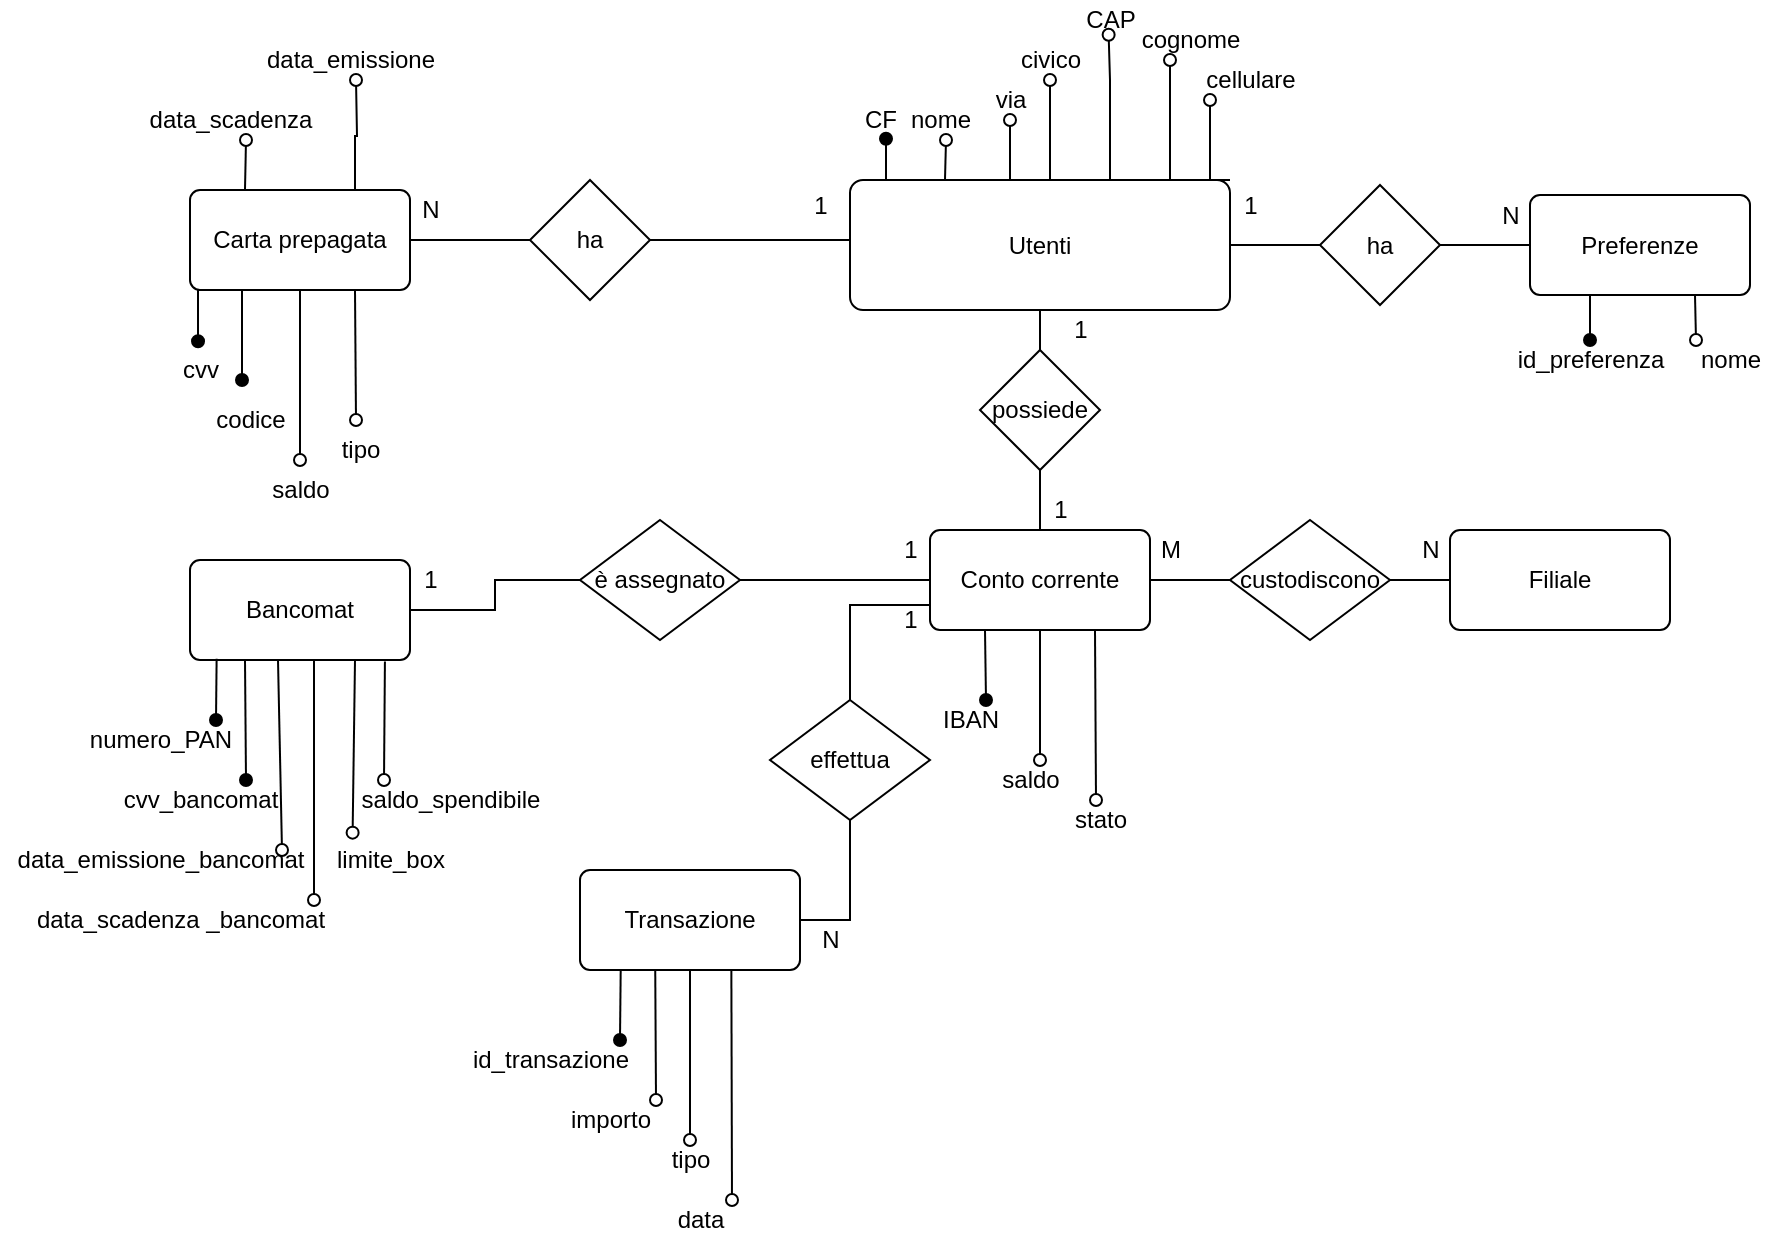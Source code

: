 <mxfile version="14.1.8" type="device"><diagram id="R2lEEEUBdFMjLlhIrx00" name="Page-1"><mxGraphModel dx="2130" dy="870" grid="1" gridSize="10" guides="1" tooltips="1" connect="1" arrows="1" fold="1" page="1" pageScale="1" pageWidth="850" pageHeight="1100" math="0" shadow="0" extFonts="Permanent Marker^https://fonts.googleapis.com/css?family=Permanent+Marker"><root><mxCell id="0"/><mxCell id="1" parent="0"/><mxCell id="mbOOwrhdwNsrEkQalOfN-11" style="edgeStyle=orthogonalEdgeStyle;rounded=0;orthogonalLoop=1;jettySize=auto;html=1;exitX=0;exitY=0.5;exitDx=0;exitDy=0;entryX=1;entryY=0.5;entryDx=0;entryDy=0;endArrow=none;endFill=0;" parent="1" source="mbOOwrhdwNsrEkQalOfN-1" target="mbOOwrhdwNsrEkQalOfN-10" edge="1"><mxGeometry relative="1" as="geometry"><Array as="points"><mxPoint x="410" y="130"/></Array></mxGeometry></mxCell><mxCell id="mbOOwrhdwNsrEkQalOfN-16" style="edgeStyle=orthogonalEdgeStyle;rounded=0;orthogonalLoop=1;jettySize=auto;html=1;exitX=1;exitY=0.5;exitDx=0;exitDy=0;entryX=0;entryY=0.5;entryDx=0;entryDy=0;endArrow=none;endFill=0;" parent="1" source="mbOOwrhdwNsrEkQalOfN-1" target="mbOOwrhdwNsrEkQalOfN-15" edge="1"><mxGeometry relative="1" as="geometry"/></mxCell><mxCell id="mbOOwrhdwNsrEkQalOfN-67" style="edgeStyle=orthogonalEdgeStyle;rounded=0;orthogonalLoop=1;jettySize=auto;html=1;exitX=0.5;exitY=0;exitDx=0;exitDy=0;endArrow=oval;endFill=0;" parent="1" source="mbOOwrhdwNsrEkQalOfN-1" edge="1"><mxGeometry relative="1" as="geometry"><mxPoint x="450" y="70" as="targetPoint"/><Array as="points"><mxPoint x="450" y="100"/></Array></mxGeometry></mxCell><mxCell id="mbOOwrhdwNsrEkQalOfN-69" style="edgeStyle=orthogonalEdgeStyle;rounded=0;orthogonalLoop=1;jettySize=auto;html=1;exitX=0.75;exitY=0;exitDx=0;exitDy=0;endArrow=oval;endFill=0;" parent="1" source="mbOOwrhdwNsrEkQalOfN-1" edge="1"><mxGeometry relative="1" as="geometry"><mxPoint x="470" y="50" as="targetPoint"/><Array as="points"><mxPoint x="470" y="100"/><mxPoint x="470" y="50"/></Array></mxGeometry></mxCell><mxCell id="mbOOwrhdwNsrEkQalOfN-71" style="edgeStyle=orthogonalEdgeStyle;rounded=0;orthogonalLoop=1;jettySize=auto;html=1;exitX=0.75;exitY=0;exitDx=0;exitDy=0;endArrow=oval;endFill=0;entryX=0.483;entryY=0.867;entryDx=0;entryDy=0;entryPerimeter=0;" parent="1" source="mbOOwrhdwNsrEkQalOfN-1" target="mbOOwrhdwNsrEkQalOfN-72" edge="1"><mxGeometry relative="1" as="geometry"><mxPoint x="500" y="50" as="targetPoint"/><Array as="points"><mxPoint x="500" y="100"/><mxPoint x="500" y="50"/></Array></mxGeometry></mxCell><mxCell id="mbOOwrhdwNsrEkQalOfN-76" style="edgeStyle=orthogonalEdgeStyle;rounded=0;orthogonalLoop=1;jettySize=auto;html=1;exitX=0.25;exitY=0;exitDx=0;exitDy=0;entryX=0.6;entryY=0.967;entryDx=0;entryDy=0;entryPerimeter=0;endArrow=oval;endFill=1;" parent="1" source="mbOOwrhdwNsrEkQalOfN-1" target="mbOOwrhdwNsrEkQalOfN-55" edge="1"><mxGeometry relative="1" as="geometry"/></mxCell><mxCell id="mbOOwrhdwNsrEkQalOfN-77" style="edgeStyle=orthogonalEdgeStyle;rounded=0;orthogonalLoop=1;jettySize=auto;html=1;exitX=0.25;exitY=0;exitDx=0;exitDy=0;endArrow=oval;endFill=0;" parent="1" source="mbOOwrhdwNsrEkQalOfN-1" edge="1"><mxGeometry relative="1" as="geometry"><mxPoint x="418" y="80" as="targetPoint"/></mxGeometry></mxCell><mxCell id="mbOOwrhdwNsrEkQalOfN-80" style="edgeStyle=orthogonalEdgeStyle;rounded=0;orthogonalLoop=1;jettySize=auto;html=1;exitX=0.75;exitY=0;exitDx=0;exitDy=0;endArrow=oval;endFill=0;" parent="1" source="mbOOwrhdwNsrEkQalOfN-1" edge="1"><mxGeometry relative="1" as="geometry"><mxPoint x="530" y="40" as="targetPoint"/><Array as="points"><mxPoint x="530" y="100"/></Array></mxGeometry></mxCell><mxCell id="mbOOwrhdwNsrEkQalOfN-83" style="edgeStyle=orthogonalEdgeStyle;rounded=0;orthogonalLoop=1;jettySize=auto;html=1;exitX=1;exitY=0;exitDx=0;exitDy=0;endArrow=oval;endFill=0;" parent="1" source="mbOOwrhdwNsrEkQalOfN-1" edge="1"><mxGeometry relative="1" as="geometry"><mxPoint x="550" y="60" as="targetPoint"/><Array as="points"><mxPoint x="550" y="100"/><mxPoint x="550" y="60"/></Array></mxGeometry></mxCell><mxCell id="mbOOwrhdwNsrEkQalOfN-1" value="Utenti" style="rounded=1;arcSize=10;whiteSpace=wrap;html=1;align=center;" parent="1" vertex="1"><mxGeometry x="370" y="100" width="190" height="65" as="geometry"/></mxCell><mxCell id="mbOOwrhdwNsrEkQalOfN-58" style="edgeStyle=orthogonalEdgeStyle;rounded=0;orthogonalLoop=1;jettySize=auto;html=1;exitX=0.75;exitY=1;exitDx=0;exitDy=0;endArrow=oval;endFill=1;" parent="1" source="mbOOwrhdwNsrEkQalOfN-2" edge="1"><mxGeometry relative="1" as="geometry"><mxPoint x="740" y="180" as="targetPoint"/><Array as="points"><mxPoint x="740" y="158"/></Array></mxGeometry></mxCell><mxCell id="mbOOwrhdwNsrEkQalOfN-85" style="edgeStyle=orthogonalEdgeStyle;rounded=0;orthogonalLoop=1;jettySize=auto;html=1;exitX=0.75;exitY=1;exitDx=0;exitDy=0;endArrow=oval;endFill=0;" parent="1" source="mbOOwrhdwNsrEkQalOfN-2" edge="1"><mxGeometry relative="1" as="geometry"><mxPoint x="793" y="180" as="targetPoint"/></mxGeometry></mxCell><mxCell id="mbOOwrhdwNsrEkQalOfN-2" value="Preferenze" style="rounded=1;arcSize=10;whiteSpace=wrap;html=1;align=center;" parent="1" vertex="1"><mxGeometry x="710" y="107.5" width="110" height="50" as="geometry"/></mxCell><mxCell id="mbOOwrhdwNsrEkQalOfN-22" style="edgeStyle=orthogonalEdgeStyle;rounded=0;orthogonalLoop=1;jettySize=auto;html=1;exitX=0.5;exitY=0;exitDx=0;exitDy=0;entryX=0.5;entryY=1;entryDx=0;entryDy=0;endArrow=none;endFill=0;" parent="1" source="mbOOwrhdwNsrEkQalOfN-3" target="mbOOwrhdwNsrEkQalOfN-20" edge="1"><mxGeometry relative="1" as="geometry"/></mxCell><mxCell id="mbOOwrhdwNsrEkQalOfN-39" style="edgeStyle=orthogonalEdgeStyle;rounded=0;orthogonalLoop=1;jettySize=auto;html=1;exitX=0;exitY=0.75;exitDx=0;exitDy=0;entryX=0.5;entryY=0;entryDx=0;entryDy=0;endArrow=none;endFill=0;" parent="1" source="mbOOwrhdwNsrEkQalOfN-3" target="mbOOwrhdwNsrEkQalOfN-36" edge="1"><mxGeometry relative="1" as="geometry"/></mxCell><mxCell id="mbOOwrhdwNsrEkQalOfN-3" value="Conto corrente" style="rounded=1;arcSize=10;whiteSpace=wrap;html=1;align=center;" parent="1" vertex="1"><mxGeometry x="410" y="275" width="110" height="50" as="geometry"/></mxCell><mxCell id="mbOOwrhdwNsrEkQalOfN-49" style="edgeStyle=orthogonalEdgeStyle;rounded=0;orthogonalLoop=1;jettySize=auto;html=1;exitX=0.25;exitY=1;exitDx=0;exitDy=0;endArrow=oval;endFill=1;" parent="1" source="mbOOwrhdwNsrEkQalOfN-4" edge="1"><mxGeometry relative="1" as="geometry"><mxPoint x="66" y="200" as="targetPoint"/><Array as="points"><mxPoint x="66" y="155"/></Array></mxGeometry></mxCell><mxCell id="mbOOwrhdwNsrEkQalOfN-53" style="edgeStyle=orthogonalEdgeStyle;rounded=0;orthogonalLoop=1;jettySize=auto;html=1;exitX=0.25;exitY=1;exitDx=0;exitDy=0;entryX=0.467;entryY=-0.217;entryDx=0;entryDy=0;entryPerimeter=0;endArrow=oval;endFill=1;" parent="1" source="mbOOwrhdwNsrEkQalOfN-4" target="mbOOwrhdwNsrEkQalOfN-52" edge="1"><mxGeometry relative="1" as="geometry"/></mxCell><mxCell id="mbOOwrhdwNsrEkQalOfN-95" style="edgeStyle=orthogonalEdgeStyle;rounded=0;orthogonalLoop=1;jettySize=auto;html=1;exitX=0.25;exitY=0;exitDx=0;exitDy=0;endArrow=oval;endFill=0;" parent="1" source="mbOOwrhdwNsrEkQalOfN-4" edge="1"><mxGeometry relative="1" as="geometry"><mxPoint x="68" y="80" as="targetPoint"/></mxGeometry></mxCell><mxCell id="mbOOwrhdwNsrEkQalOfN-97" style="edgeStyle=orthogonalEdgeStyle;rounded=0;orthogonalLoop=1;jettySize=auto;html=1;exitX=0.75;exitY=0;exitDx=0;exitDy=0;endArrow=oval;endFill=0;" parent="1" source="mbOOwrhdwNsrEkQalOfN-4" edge="1"><mxGeometry relative="1" as="geometry"><mxPoint x="123" y="50" as="targetPoint"/></mxGeometry></mxCell><mxCell id="mbOOwrhdwNsrEkQalOfN-4" value="Carta prepagata" style="rounded=1;arcSize=10;whiteSpace=wrap;html=1;align=center;" parent="1" vertex="1"><mxGeometry x="40" y="105" width="110" height="50" as="geometry"/></mxCell><mxCell id="mbOOwrhdwNsrEkQalOfN-5" value="Bancomat" style="rounded=1;arcSize=10;whiteSpace=wrap;html=1;align=center;" parent="1" vertex="1"><mxGeometry x="40" y="290" width="110" height="50" as="geometry"/></mxCell><mxCell id="mbOOwrhdwNsrEkQalOfN-7" value="Filiale" style="rounded=1;arcSize=10;whiteSpace=wrap;html=1;align=center;" parent="1" vertex="1"><mxGeometry x="670" y="275" width="110" height="50" as="geometry"/></mxCell><mxCell id="mbOOwrhdwNsrEkQalOfN-9" value="Transazione" style="rounded=1;arcSize=10;whiteSpace=wrap;html=1;align=center;" parent="1" vertex="1"><mxGeometry x="235" y="445" width="110" height="50" as="geometry"/></mxCell><mxCell id="mbOOwrhdwNsrEkQalOfN-12" value="" style="edgeStyle=orthogonalEdgeStyle;rounded=0;orthogonalLoop=1;jettySize=auto;html=1;endArrow=none;endFill=0;" parent="1" source="mbOOwrhdwNsrEkQalOfN-10" target="mbOOwrhdwNsrEkQalOfN-4" edge="1"><mxGeometry relative="1" as="geometry"/></mxCell><mxCell id="mbOOwrhdwNsrEkQalOfN-10" value="ha" style="shape=rhombus;perimeter=rhombusPerimeter;whiteSpace=wrap;html=1;align=center;" parent="1" vertex="1"><mxGeometry x="210" y="100" width="60" height="60" as="geometry"/></mxCell><mxCell id="mbOOwrhdwNsrEkQalOfN-13" value="1" style="text;html=1;align=center;verticalAlign=middle;resizable=0;points=[];autosize=1;strokeColor=none;" parent="1" vertex="1"><mxGeometry x="345" y="102.5" width="20" height="20" as="geometry"/></mxCell><mxCell id="mbOOwrhdwNsrEkQalOfN-14" value="N" style="text;html=1;align=center;verticalAlign=middle;resizable=0;points=[];autosize=1;strokeColor=none;" parent="1" vertex="1"><mxGeometry x="150" y="105" width="20" height="20" as="geometry"/></mxCell><mxCell id="mbOOwrhdwNsrEkQalOfN-17" style="edgeStyle=orthogonalEdgeStyle;rounded=0;orthogonalLoop=1;jettySize=auto;html=1;exitX=1;exitY=0.5;exitDx=0;exitDy=0;entryX=0;entryY=0.5;entryDx=0;entryDy=0;endArrow=none;endFill=0;" parent="1" source="mbOOwrhdwNsrEkQalOfN-15" target="mbOOwrhdwNsrEkQalOfN-2" edge="1"><mxGeometry relative="1" as="geometry"/></mxCell><mxCell id="mbOOwrhdwNsrEkQalOfN-15" value="ha" style="shape=rhombus;perimeter=rhombusPerimeter;whiteSpace=wrap;html=1;align=center;" parent="1" vertex="1"><mxGeometry x="605" y="102.5" width="60" height="60" as="geometry"/></mxCell><mxCell id="mbOOwrhdwNsrEkQalOfN-18" value="1" style="text;html=1;align=center;verticalAlign=middle;resizable=0;points=[];autosize=1;strokeColor=none;" parent="1" vertex="1"><mxGeometry x="560" y="102.5" width="20" height="20" as="geometry"/></mxCell><mxCell id="mbOOwrhdwNsrEkQalOfN-19" value="N" style="text;html=1;align=center;verticalAlign=middle;resizable=0;points=[];autosize=1;strokeColor=none;" parent="1" vertex="1"><mxGeometry x="690" y="107.5" width="20" height="20" as="geometry"/></mxCell><mxCell id="mbOOwrhdwNsrEkQalOfN-21" style="edgeStyle=orthogonalEdgeStyle;rounded=0;orthogonalLoop=1;jettySize=auto;html=1;exitX=0.5;exitY=0;exitDx=0;exitDy=0;entryX=0.5;entryY=1;entryDx=0;entryDy=0;endArrow=none;endFill=0;" parent="1" source="mbOOwrhdwNsrEkQalOfN-20" target="mbOOwrhdwNsrEkQalOfN-1" edge="1"><mxGeometry relative="1" as="geometry"/></mxCell><mxCell id="mbOOwrhdwNsrEkQalOfN-20" value="possiede" style="shape=rhombus;perimeter=rhombusPerimeter;whiteSpace=wrap;html=1;align=center;" parent="1" vertex="1"><mxGeometry x="435" y="185" width="60" height="60" as="geometry"/></mxCell><mxCell id="mbOOwrhdwNsrEkQalOfN-23" value="1" style="text;html=1;align=center;verticalAlign=middle;resizable=0;points=[];autosize=1;strokeColor=none;" parent="1" vertex="1"><mxGeometry x="475" y="165" width="20" height="20" as="geometry"/></mxCell><mxCell id="mbOOwrhdwNsrEkQalOfN-24" value="1" style="text;html=1;align=center;verticalAlign=middle;resizable=0;points=[];autosize=1;strokeColor=none;" parent="1" vertex="1"><mxGeometry x="465" y="255" width="20" height="20" as="geometry"/></mxCell><mxCell id="mbOOwrhdwNsrEkQalOfN-26" style="edgeStyle=orthogonalEdgeStyle;rounded=0;orthogonalLoop=1;jettySize=auto;html=1;exitX=1;exitY=0.5;exitDx=0;exitDy=0;entryX=0;entryY=0.25;entryDx=0;entryDy=0;endArrow=none;endFill=0;" parent="1" source="mbOOwrhdwNsrEkQalOfN-25" target="mbOOwrhdwNsrEkQalOfN-7" edge="1"><mxGeometry relative="1" as="geometry"/></mxCell><mxCell id="mbOOwrhdwNsrEkQalOfN-27" style="edgeStyle=orthogonalEdgeStyle;rounded=0;orthogonalLoop=1;jettySize=auto;html=1;exitX=0;exitY=0.5;exitDx=0;exitDy=0;entryX=1;entryY=0.5;entryDx=0;entryDy=0;endArrow=none;endFill=0;" parent="1" source="mbOOwrhdwNsrEkQalOfN-25" target="mbOOwrhdwNsrEkQalOfN-3" edge="1"><mxGeometry relative="1" as="geometry"/></mxCell><mxCell id="mbOOwrhdwNsrEkQalOfN-25" value="custodiscono" style="shape=rhombus;perimeter=rhombusPerimeter;whiteSpace=wrap;html=1;align=center;" parent="1" vertex="1"><mxGeometry x="560" y="270" width="80" height="60" as="geometry"/></mxCell><mxCell id="mbOOwrhdwNsrEkQalOfN-28" value="M" style="text;html=1;align=center;verticalAlign=middle;resizable=0;points=[];autosize=1;strokeColor=none;" parent="1" vertex="1"><mxGeometry x="515" y="275" width="30" height="20" as="geometry"/></mxCell><mxCell id="mbOOwrhdwNsrEkQalOfN-29" value="N" style="text;html=1;align=center;verticalAlign=middle;resizable=0;points=[];autosize=1;strokeColor=none;" parent="1" vertex="1"><mxGeometry x="650" y="275" width="20" height="20" as="geometry"/></mxCell><mxCell id="mbOOwrhdwNsrEkQalOfN-32" style="edgeStyle=orthogonalEdgeStyle;rounded=0;orthogonalLoop=1;jettySize=auto;html=1;exitX=1;exitY=0.5;exitDx=0;exitDy=0;entryX=0;entryY=0.5;entryDx=0;entryDy=0;endArrow=none;endFill=0;" parent="1" source="mbOOwrhdwNsrEkQalOfN-31" target="mbOOwrhdwNsrEkQalOfN-3" edge="1"><mxGeometry relative="1" as="geometry"/></mxCell><mxCell id="mbOOwrhdwNsrEkQalOfN-33" style="edgeStyle=orthogonalEdgeStyle;rounded=0;orthogonalLoop=1;jettySize=auto;html=1;exitX=0;exitY=0.5;exitDx=0;exitDy=0;entryX=1;entryY=0.5;entryDx=0;entryDy=0;endArrow=none;endFill=0;" parent="1" source="mbOOwrhdwNsrEkQalOfN-31" target="mbOOwrhdwNsrEkQalOfN-5" edge="1"><mxGeometry relative="1" as="geometry"/></mxCell><mxCell id="mbOOwrhdwNsrEkQalOfN-31" value="è assegnato" style="shape=rhombus;perimeter=rhombusPerimeter;whiteSpace=wrap;html=1;align=center;" parent="1" vertex="1"><mxGeometry x="235" y="270" width="80" height="60" as="geometry"/></mxCell><mxCell id="mbOOwrhdwNsrEkQalOfN-34" value="1" style="text;html=1;align=center;verticalAlign=middle;resizable=0;points=[];autosize=1;strokeColor=none;" parent="1" vertex="1"><mxGeometry x="390" y="275" width="20" height="20" as="geometry"/></mxCell><mxCell id="mbOOwrhdwNsrEkQalOfN-35" value="1" style="text;html=1;align=center;verticalAlign=middle;resizable=0;points=[];autosize=1;strokeColor=none;" parent="1" vertex="1"><mxGeometry x="150" y="290" width="20" height="20" as="geometry"/></mxCell><mxCell id="mbOOwrhdwNsrEkQalOfN-41" style="edgeStyle=orthogonalEdgeStyle;rounded=0;orthogonalLoop=1;jettySize=auto;html=1;exitX=0.5;exitY=1;exitDx=0;exitDy=0;entryX=1;entryY=0.5;entryDx=0;entryDy=0;endArrow=none;endFill=0;" parent="1" source="mbOOwrhdwNsrEkQalOfN-36" target="mbOOwrhdwNsrEkQalOfN-9" edge="1"><mxGeometry relative="1" as="geometry"/></mxCell><mxCell id="mbOOwrhdwNsrEkQalOfN-36" value="effettua" style="shape=rhombus;perimeter=rhombusPerimeter;whiteSpace=wrap;html=1;align=center;" parent="1" vertex="1"><mxGeometry x="330" y="360" width="80" height="60" as="geometry"/></mxCell><mxCell id="mbOOwrhdwNsrEkQalOfN-44" value="1" style="text;html=1;align=center;verticalAlign=middle;resizable=0;points=[];autosize=1;strokeColor=none;" parent="1" vertex="1"><mxGeometry x="390" y="310" width="20" height="20" as="geometry"/></mxCell><mxCell id="mbOOwrhdwNsrEkQalOfN-45" value="N" style="text;html=1;align=center;verticalAlign=middle;resizable=0;points=[];autosize=1;strokeColor=none;" parent="1" vertex="1"><mxGeometry x="350" y="470" width="20" height="20" as="geometry"/></mxCell><mxCell id="mbOOwrhdwNsrEkQalOfN-52" value="cvv" style="text;html=1;align=center;verticalAlign=middle;resizable=0;points=[];autosize=1;strokeColor=none;" parent="1" vertex="1"><mxGeometry x="30" y="185" width="30" height="20" as="geometry"/></mxCell><mxCell id="mbOOwrhdwNsrEkQalOfN-55" value="CF" style="text;html=1;align=center;verticalAlign=middle;resizable=0;points=[];autosize=1;strokeColor=none;" parent="1" vertex="1"><mxGeometry x="370" y="60" width="30" height="20" as="geometry"/></mxCell><mxCell id="mbOOwrhdwNsrEkQalOfN-59" value="id_preferenza" style="text;html=1;align=center;verticalAlign=middle;resizable=0;points=[];autosize=1;strokeColor=none;" parent="1" vertex="1"><mxGeometry x="695" y="180" width="90" height="20" as="geometry"/></mxCell><mxCell id="mbOOwrhdwNsrEkQalOfN-68" value="via" style="text;html=1;align=center;verticalAlign=middle;resizable=0;points=[];autosize=1;strokeColor=none;" parent="1" vertex="1"><mxGeometry x="435" y="50" width="30" height="20" as="geometry"/></mxCell><mxCell id="mbOOwrhdwNsrEkQalOfN-70" value="civico" style="text;html=1;align=center;verticalAlign=middle;resizable=0;points=[];autosize=1;strokeColor=none;" parent="1" vertex="1"><mxGeometry x="445" y="30" width="50" height="20" as="geometry"/></mxCell><mxCell id="mbOOwrhdwNsrEkQalOfN-72" value="CAP" style="text;html=1;align=center;verticalAlign=middle;resizable=0;points=[];autosize=1;strokeColor=none;" parent="1" vertex="1"><mxGeometry x="480" y="10" width="40" height="20" as="geometry"/></mxCell><mxCell id="mbOOwrhdwNsrEkQalOfN-79" value="nome" style="text;html=1;align=center;verticalAlign=middle;resizable=0;points=[];autosize=1;strokeColor=none;" parent="1" vertex="1"><mxGeometry x="390" y="60" width="50" height="20" as="geometry"/></mxCell><mxCell id="mbOOwrhdwNsrEkQalOfN-81" value="cognome" style="text;html=1;align=center;verticalAlign=middle;resizable=0;points=[];autosize=1;strokeColor=none;" parent="1" vertex="1"><mxGeometry x="510" y="20" width="60" height="20" as="geometry"/></mxCell><mxCell id="mbOOwrhdwNsrEkQalOfN-84" value="cellulare" style="text;html=1;align=center;verticalAlign=middle;resizable=0;points=[];autosize=1;strokeColor=none;" parent="1" vertex="1"><mxGeometry x="540" y="40" width="60" height="20" as="geometry"/></mxCell><mxCell id="mbOOwrhdwNsrEkQalOfN-86" value="nome" style="text;html=1;align=center;verticalAlign=middle;resizable=0;points=[];autosize=1;strokeColor=none;" parent="1" vertex="1"><mxGeometry x="785" y="180" width="50" height="20" as="geometry"/></mxCell><mxCell id="mbOOwrhdwNsrEkQalOfN-88" value="codice" style="text;html=1;align=center;verticalAlign=middle;resizable=0;points=[];autosize=1;strokeColor=none;" parent="1" vertex="1"><mxGeometry x="45" y="210" width="50" height="20" as="geometry"/></mxCell><mxCell id="mbOOwrhdwNsrEkQalOfN-91" value="saldo" style="text;html=1;align=center;verticalAlign=middle;resizable=0;points=[];autosize=1;strokeColor=none;" parent="1" vertex="1"><mxGeometry x="75" y="245" width="40" height="20" as="geometry"/></mxCell><mxCell id="mbOOwrhdwNsrEkQalOfN-96" value="data_scadenza" style="text;html=1;align=center;verticalAlign=middle;resizable=0;points=[];autosize=1;strokeColor=none;" parent="1" vertex="1"><mxGeometry x="10" y="60" width="100" height="20" as="geometry"/></mxCell><mxCell id="mbOOwrhdwNsrEkQalOfN-98" value="data_emissione" style="text;html=1;align=center;verticalAlign=middle;resizable=0;points=[];autosize=1;strokeColor=none;" parent="1" vertex="1"><mxGeometry x="70" y="30" width="100" height="20" as="geometry"/></mxCell><mxCell id="mbOOwrhdwNsrEkQalOfN-100" value="" style="endArrow=none;html=1;entryX=0.5;entryY=1;entryDx=0;entryDy=0;endFill=0;startArrow=oval;startFill=0;" parent="1" target="mbOOwrhdwNsrEkQalOfN-4" edge="1"><mxGeometry width="50" height="50" relative="1" as="geometry"><mxPoint x="95" y="240" as="sourcePoint"/><mxPoint x="190" y="165" as="targetPoint"/></mxGeometry></mxCell><mxCell id="mbOOwrhdwNsrEkQalOfN-102" value="" style="endArrow=none;html=1;entryX=0.75;entryY=1;entryDx=0;entryDy=0;startArrow=oval;startFill=0;" parent="1" target="mbOOwrhdwNsrEkQalOfN-4" edge="1"><mxGeometry width="50" height="50" relative="1" as="geometry"><mxPoint x="123" y="220" as="sourcePoint"/><mxPoint x="390" y="240" as="targetPoint"/></mxGeometry></mxCell><mxCell id="mbOOwrhdwNsrEkQalOfN-103" value="tipo" style="text;html=1;align=center;verticalAlign=middle;resizable=0;points=[];autosize=1;strokeColor=none;" parent="1" vertex="1"><mxGeometry x="110" y="225" width="30" height="20" as="geometry"/></mxCell><mxCell id="mbOOwrhdwNsrEkQalOfN-106" value="" style="endArrow=none;html=1;entryX=0.121;entryY=0.987;entryDx=0;entryDy=0;entryPerimeter=0;startArrow=oval;startFill=1;" parent="1" target="mbOOwrhdwNsrEkQalOfN-5" edge="1"><mxGeometry width="50" height="50" relative="1" as="geometry"><mxPoint x="53" y="370" as="sourcePoint"/><mxPoint x="115" y="390" as="targetPoint"/></mxGeometry></mxCell><mxCell id="mbOOwrhdwNsrEkQalOfN-107" value="numero_PAN" style="text;html=1;align=center;verticalAlign=middle;resizable=0;points=[];autosize=1;strokeColor=none;" parent="1" vertex="1"><mxGeometry x="-20" y="370" width="90" height="20" as="geometry"/></mxCell><mxCell id="mbOOwrhdwNsrEkQalOfN-108" value="" style="endArrow=none;html=1;entryX=0.25;entryY=1;entryDx=0;entryDy=0;startArrow=oval;startFill=1;" parent="1" target="mbOOwrhdwNsrEkQalOfN-5" edge="1"><mxGeometry width="50" height="50" relative="1" as="geometry"><mxPoint x="68" y="400" as="sourcePoint"/><mxPoint x="110" y="365" as="targetPoint"/></mxGeometry></mxCell><mxCell id="mbOOwrhdwNsrEkQalOfN-109" value="cvv_bancomat" style="text;html=1;align=center;verticalAlign=middle;resizable=0;points=[];autosize=1;strokeColor=none;" parent="1" vertex="1"><mxGeometry y="400" width="90" height="20" as="geometry"/></mxCell><mxCell id="mbOOwrhdwNsrEkQalOfN-111" value="" style="endArrow=none;html=1;startArrow=oval;startFill=0;" parent="1" edge="1"><mxGeometry width="50" height="50" relative="1" as="geometry"><mxPoint x="86" y="435" as="sourcePoint"/><mxPoint x="84" y="340" as="targetPoint"/></mxGeometry></mxCell><mxCell id="mbOOwrhdwNsrEkQalOfN-112" value="data_emissione_bancomat" style="text;html=1;align=center;verticalAlign=middle;resizable=0;points=[];autosize=1;strokeColor=none;" parent="1" vertex="1"><mxGeometry x="-55" y="430" width="160" height="20" as="geometry"/></mxCell><mxCell id="mbOOwrhdwNsrEkQalOfN-113" value="" style="endArrow=none;html=1;startArrow=oval;startFill=0;" parent="1" edge="1"><mxGeometry width="50" height="50" relative="1" as="geometry"><mxPoint x="102" y="460" as="sourcePoint"/><mxPoint x="102" y="340" as="targetPoint"/></mxGeometry></mxCell><mxCell id="mbOOwrhdwNsrEkQalOfN-114" value="data_scadenza _bancomat" style="text;html=1;align=center;verticalAlign=middle;resizable=0;points=[];autosize=1;strokeColor=none;" parent="1" vertex="1"><mxGeometry x="-45" y="460" width="160" height="20" as="geometry"/></mxCell><mxCell id="mbOOwrhdwNsrEkQalOfN-115" value="" style="endArrow=none;html=1;entryX=0.75;entryY=1;entryDx=0;entryDy=0;startArrow=oval;startFill=0;exitX=0.233;exitY=-0.184;exitDx=0;exitDy=0;exitPerimeter=0;" parent="1" source="mbOOwrhdwNsrEkQalOfN-116" target="mbOOwrhdwNsrEkQalOfN-5" edge="1"><mxGeometry width="50" height="50" relative="1" as="geometry"><mxPoint x="122" y="390" as="sourcePoint"/><mxPoint x="170" y="355" as="targetPoint"/></mxGeometry></mxCell><mxCell id="mbOOwrhdwNsrEkQalOfN-116" value="limite_box" style="text;html=1;align=center;verticalAlign=middle;resizable=0;points=[];autosize=1;strokeColor=none;" parent="1" vertex="1"><mxGeometry x="105" y="430" width="70" height="20" as="geometry"/></mxCell><mxCell id="mbOOwrhdwNsrEkQalOfN-117" value="" style="endArrow=none;html=1;entryX=0.886;entryY=1.016;entryDx=0;entryDy=0;entryPerimeter=0;startArrow=oval;startFill=0;" parent="1" target="mbOOwrhdwNsrEkQalOfN-5" edge="1"><mxGeometry width="50" height="50" relative="1" as="geometry"><mxPoint x="137" y="400" as="sourcePoint"/><mxPoint x="210" y="360" as="targetPoint"/></mxGeometry></mxCell><mxCell id="mbOOwrhdwNsrEkQalOfN-118" value="saldo_spendibile" style="text;html=1;align=center;verticalAlign=middle;resizable=0;points=[];autosize=1;strokeColor=none;" parent="1" vertex="1"><mxGeometry x="120" y="400" width="100" height="20" as="geometry"/></mxCell><mxCell id="mbOOwrhdwNsrEkQalOfN-120" value="" style="endArrow=none;html=1;entryX=0.185;entryY=0.993;entryDx=0;entryDy=0;entryPerimeter=0;startArrow=oval;startFill=1;" parent="1" target="mbOOwrhdwNsrEkQalOfN-9" edge="1"><mxGeometry width="50" height="50" relative="1" as="geometry"><mxPoint x="255" y="530" as="sourcePoint"/><mxPoint x="430" y="410" as="targetPoint"/></mxGeometry></mxCell><mxCell id="mbOOwrhdwNsrEkQalOfN-121" value="id_transazione" style="text;html=1;align=center;verticalAlign=middle;resizable=0;points=[];autosize=1;strokeColor=none;" parent="1" vertex="1"><mxGeometry x="175" y="530" width="90" height="20" as="geometry"/></mxCell><mxCell id="mbOOwrhdwNsrEkQalOfN-122" value="" style="endArrow=none;html=1;entryX=0.342;entryY=0.993;entryDx=0;entryDy=0;entryPerimeter=0;startArrow=oval;startFill=0;" parent="1" target="mbOOwrhdwNsrEkQalOfN-9" edge="1"><mxGeometry width="50" height="50" relative="1" as="geometry"><mxPoint x="273" y="560" as="sourcePoint"/><mxPoint x="300" y="550" as="targetPoint"/></mxGeometry></mxCell><mxCell id="mbOOwrhdwNsrEkQalOfN-123" value="importo" style="text;html=1;align=center;verticalAlign=middle;resizable=0;points=[];autosize=1;strokeColor=none;" parent="1" vertex="1"><mxGeometry x="220" y="560" width="60" height="20" as="geometry"/></mxCell><mxCell id="mbOOwrhdwNsrEkQalOfN-124" value="" style="endArrow=none;html=1;entryX=0.5;entryY=1;entryDx=0;entryDy=0;startArrow=oval;startFill=0;" parent="1" target="mbOOwrhdwNsrEkQalOfN-9" edge="1"><mxGeometry width="50" height="50" relative="1" as="geometry"><mxPoint x="290" y="580" as="sourcePoint"/><mxPoint x="430" y="410" as="targetPoint"/></mxGeometry></mxCell><mxCell id="mbOOwrhdwNsrEkQalOfN-125" value="tipo" style="text;html=1;align=center;verticalAlign=middle;resizable=0;points=[];autosize=1;strokeColor=none;" parent="1" vertex="1"><mxGeometry x="275" y="580" width="30" height="20" as="geometry"/></mxCell><mxCell id="mbOOwrhdwNsrEkQalOfN-126" value="" style="endArrow=none;html=1;entryX=0.688;entryY=1.007;entryDx=0;entryDy=0;entryPerimeter=0;startArrow=oval;startFill=0;" parent="1" target="mbOOwrhdwNsrEkQalOfN-9" edge="1"><mxGeometry width="50" height="50" relative="1" as="geometry"><mxPoint x="311" y="610" as="sourcePoint"/><mxPoint x="430" y="410" as="targetPoint"/></mxGeometry></mxCell><mxCell id="mbOOwrhdwNsrEkQalOfN-127" value="data" style="text;html=1;align=center;verticalAlign=middle;resizable=0;points=[];autosize=1;strokeColor=none;" parent="1" vertex="1"><mxGeometry x="275" y="610" width="40" height="20" as="geometry"/></mxCell><mxCell id="mbOOwrhdwNsrEkQalOfN-128" value="" style="endArrow=none;html=1;entryX=0.25;entryY=1;entryDx=0;entryDy=0;startArrow=oval;startFill=1;" parent="1" target="mbOOwrhdwNsrEkQalOfN-3" edge="1"><mxGeometry width="50" height="50" relative="1" as="geometry"><mxPoint x="438" y="360" as="sourcePoint"/><mxPoint x="520" y="360" as="targetPoint"/></mxGeometry></mxCell><mxCell id="mbOOwrhdwNsrEkQalOfN-129" value="IBAN" style="text;html=1;align=center;verticalAlign=middle;resizable=0;points=[];autosize=1;strokeColor=none;" parent="1" vertex="1"><mxGeometry x="410" y="360" width="40" height="20" as="geometry"/></mxCell><mxCell id="mbOOwrhdwNsrEkQalOfN-130" value="" style="endArrow=none;html=1;entryX=0.5;entryY=1;entryDx=0;entryDy=0;startArrow=oval;startFill=0;" parent="1" target="mbOOwrhdwNsrEkQalOfN-3" edge="1"><mxGeometry width="50" height="50" relative="1" as="geometry"><mxPoint x="465" y="390" as="sourcePoint"/><mxPoint x="520" y="360" as="targetPoint"/></mxGeometry></mxCell><mxCell id="mbOOwrhdwNsrEkQalOfN-131" value="saldo" style="text;html=1;align=center;verticalAlign=middle;resizable=0;points=[];autosize=1;strokeColor=none;" parent="1" vertex="1"><mxGeometry x="440" y="390" width="40" height="20" as="geometry"/></mxCell><mxCell id="mbOOwrhdwNsrEkQalOfN-132" value="" style="endArrow=none;html=1;entryX=0.75;entryY=1;entryDx=0;entryDy=0;startArrow=oval;startFill=0;" parent="1" target="mbOOwrhdwNsrEkQalOfN-3" edge="1"><mxGeometry width="50" height="50" relative="1" as="geometry"><mxPoint x="493" y="410" as="sourcePoint"/><mxPoint x="520" y="360" as="targetPoint"/></mxGeometry></mxCell><mxCell id="mbOOwrhdwNsrEkQalOfN-133" value="stato" style="text;html=1;align=center;verticalAlign=middle;resizable=0;points=[];autosize=1;strokeColor=none;" parent="1" vertex="1"><mxGeometry x="475" y="410" width="40" height="20" as="geometry"/></mxCell></root></mxGraphModel></diagram></mxfile>